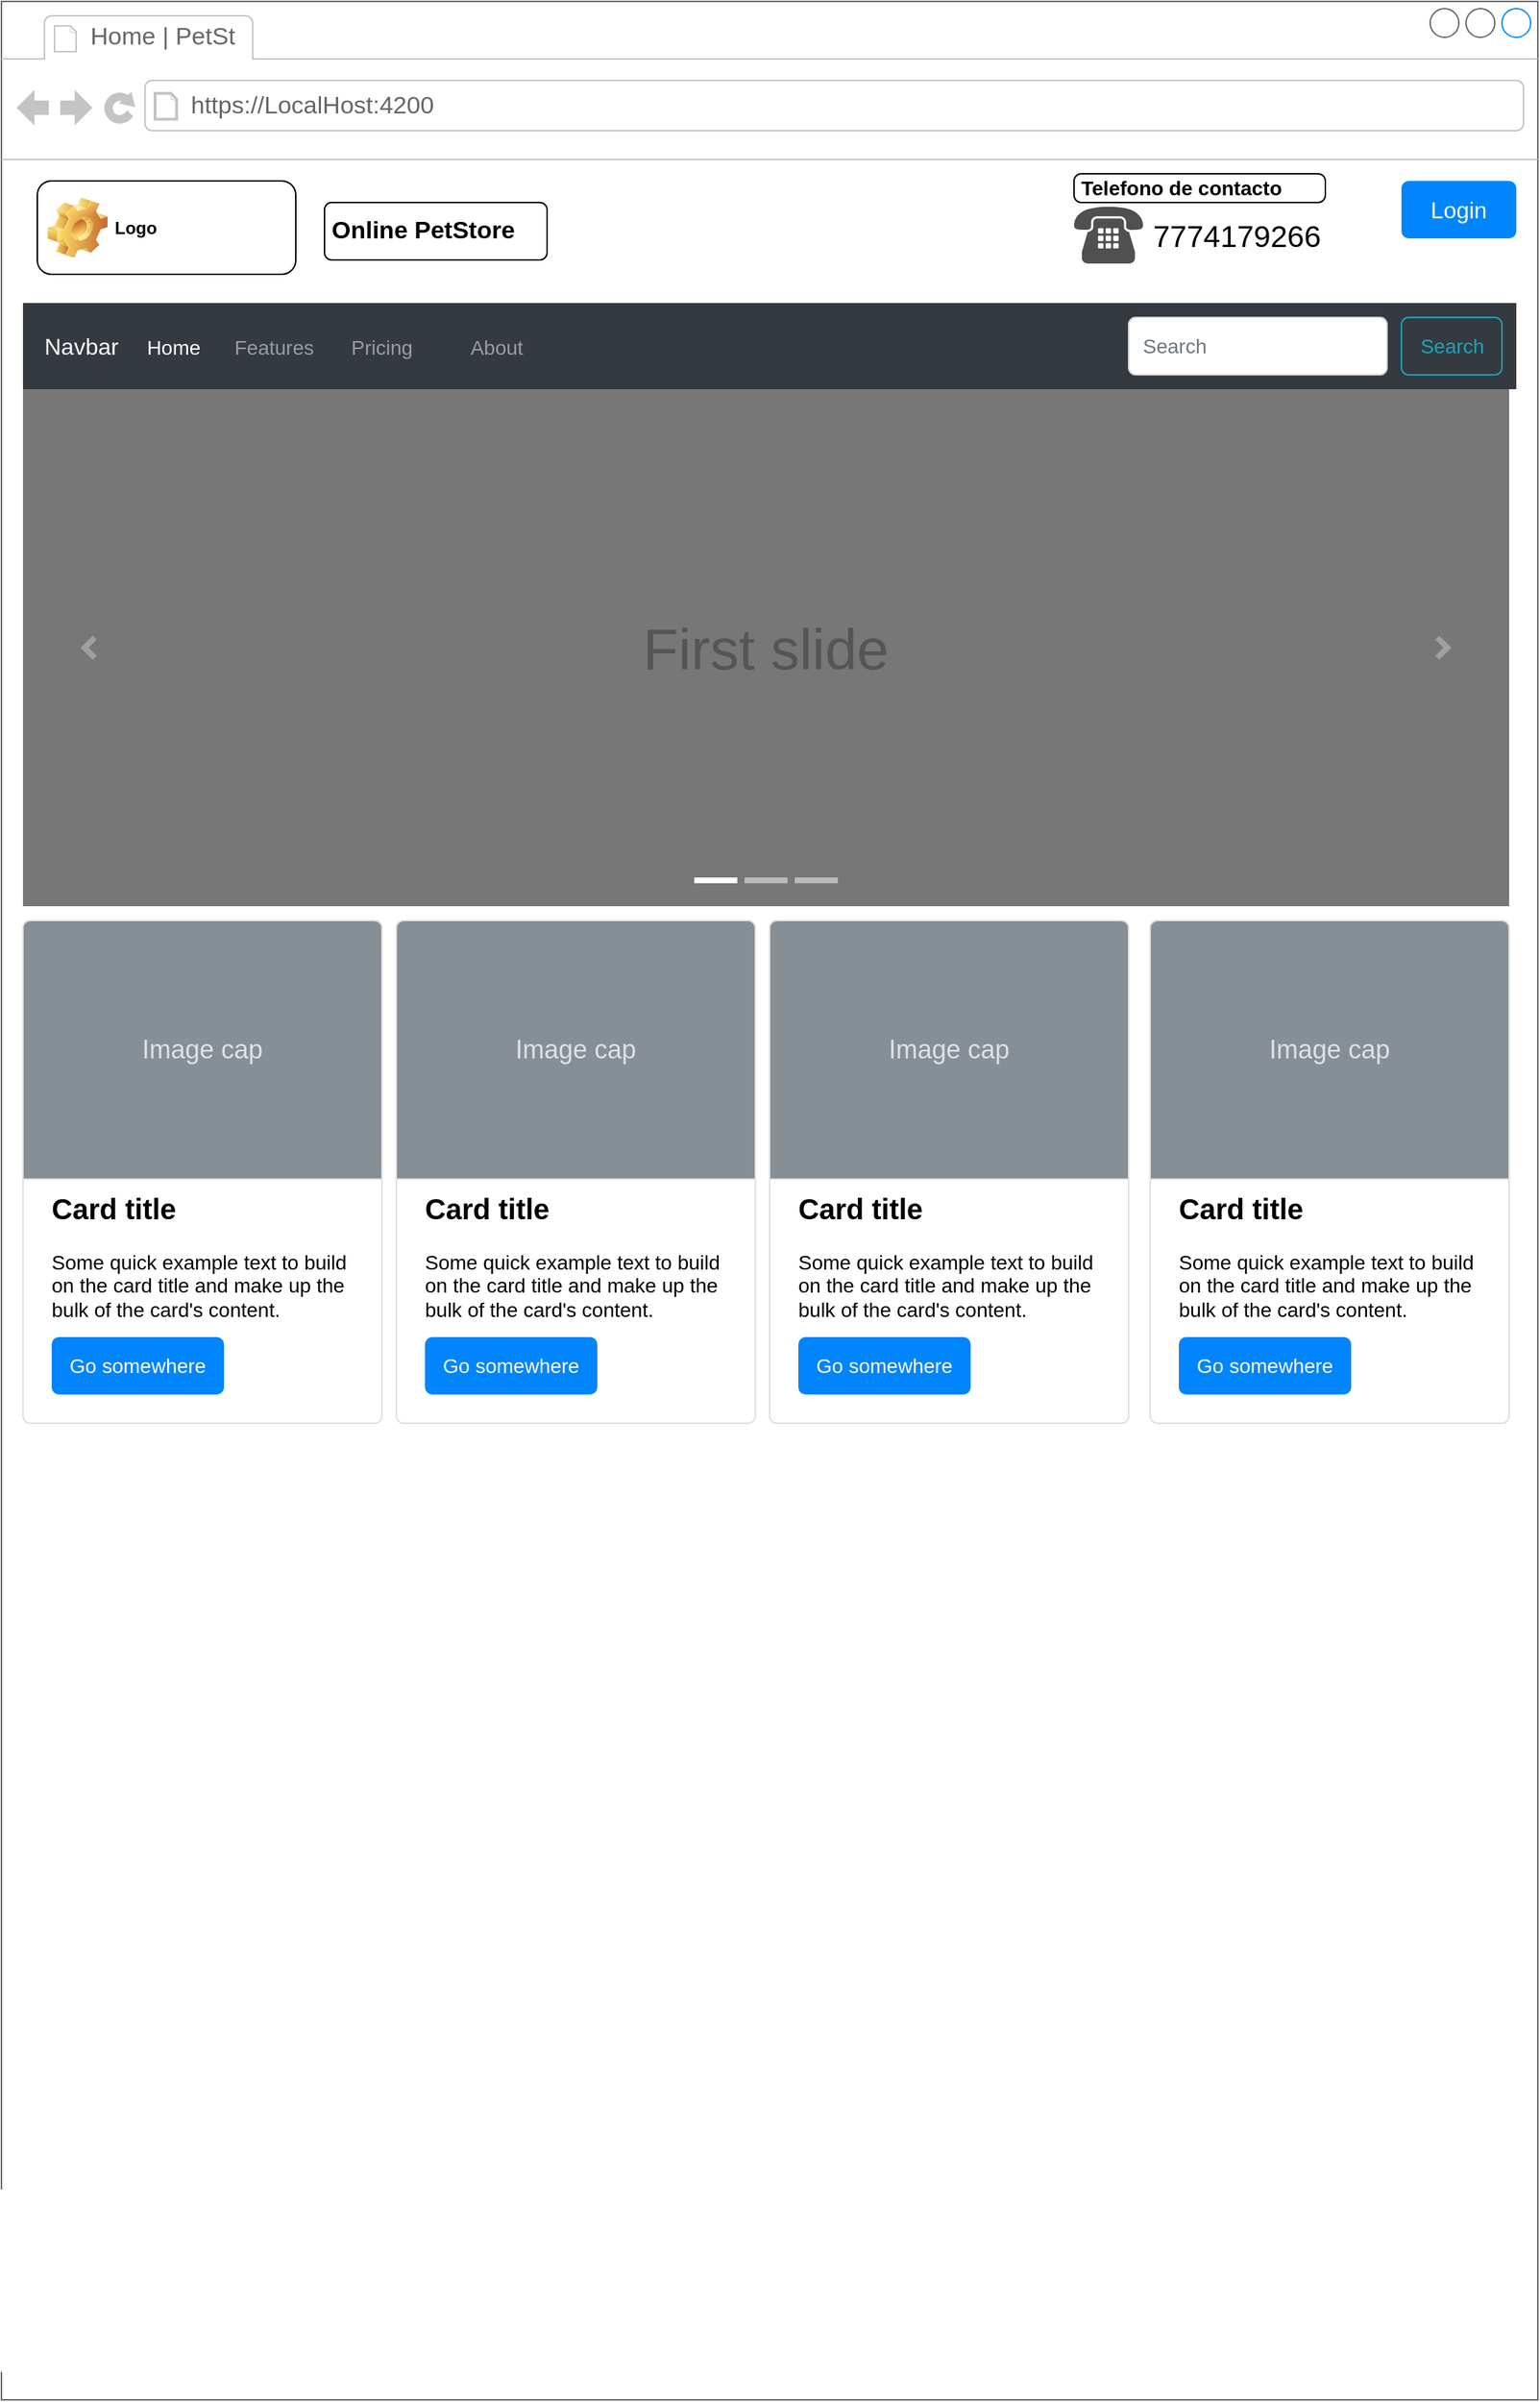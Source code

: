 <mxfile version="13.7.9" type="device"><diagram id="zE2NasVQgiUnp4YKXP2l" name="Página-1"><mxGraphModel dx="1217" dy="706" grid="1" gridSize="10" guides="1" tooltips="1" connect="1" arrows="1" fold="1" page="1" pageScale="1" pageWidth="1100" pageHeight="1700" math="0" shadow="0" extFonts="Permanent Marker^https://fonts.googleapis.com/css?family=Permanent+Marker"><root><mxCell id="0"/><mxCell id="1" parent="0"/><mxCell id="9MfZIa8AM_DJ-kzMYmWk-1" value="" style="strokeWidth=1;shadow=0;dashed=0;align=center;html=1;shape=mxgraph.mockup.containers.browserWindow;rSize=0;strokeColor=#666666;strokeColor2=#008cff;strokeColor3=#c4c4c4;mainText=,;recursiveResize=0;" vertex="1" parent="1"><mxGeometry x="15" y="20" width="1070" height="1670" as="geometry"/></mxCell><mxCell id="9MfZIa8AM_DJ-kzMYmWk-2" value="Home | PetSt" style="strokeWidth=1;shadow=0;dashed=0;align=center;html=1;shape=mxgraph.mockup.containers.anchor;fontSize=17;fontColor=#666666;align=left;" vertex="1" parent="9MfZIa8AM_DJ-kzMYmWk-1"><mxGeometry x="60" y="12" width="110" height="26" as="geometry"/></mxCell><mxCell id="9MfZIa8AM_DJ-kzMYmWk-3" value="https://LocalHost:4200" style="strokeWidth=1;shadow=0;dashed=0;align=center;html=1;shape=mxgraph.mockup.containers.anchor;rSize=0;fontSize=17;fontColor=#666666;align=left;" vertex="1" parent="9MfZIa8AM_DJ-kzMYmWk-1"><mxGeometry x="130" y="60" width="250" height="26" as="geometry"/></mxCell><mxCell id="9MfZIa8AM_DJ-kzMYmWk-5" value="Logo" style="label;whiteSpace=wrap;html=1;image=img/clipart/Gear_128x128.png" vertex="1" parent="9MfZIa8AM_DJ-kzMYmWk-1"><mxGeometry x="25" y="125" width="180" height="65" as="geometry"/></mxCell><mxCell id="9MfZIa8AM_DJ-kzMYmWk-6" value="&lt;font style=&quot;font-size: 17px&quot;&gt;Online PetStore&lt;/font&gt;" style="html=1;shadow=0;dashed=0;shape=mxgraph.bootstrap.rrect;rSize=5;strokeWidth=1;whiteSpace=wrap;align=left;verticalAlign=middle;spacingLeft=0;fontStyle=1;fontSize=14;spacing=5;" vertex="1" parent="9MfZIa8AM_DJ-kzMYmWk-1"><mxGeometry x="225" y="140" width="155" height="40" as="geometry"/></mxCell><mxCell id="9MfZIa8AM_DJ-kzMYmWk-7" value="" style="pointerEvents=1;shadow=0;dashed=0;html=1;strokeColor=none;fillColor=#505050;labelPosition=center;verticalLabelPosition=bottom;verticalAlign=top;outlineConnect=0;align=center;shape=mxgraph.office.devices.phone_traditional;" vertex="1" parent="9MfZIa8AM_DJ-kzMYmWk-1"><mxGeometry x="747" y="142.5" width="48" height="40" as="geometry"/></mxCell><mxCell id="9MfZIa8AM_DJ-kzMYmWk-8" value="Telefono de contacto" style="html=1;shadow=0;dashed=0;shape=mxgraph.bootstrap.rrect;rSize=5;strokeWidth=1;whiteSpace=wrap;align=left;verticalAlign=middle;spacingLeft=0;fontStyle=1;fontSize=14;spacing=5;" vertex="1" parent="9MfZIa8AM_DJ-kzMYmWk-1"><mxGeometry x="747" y="120" width="175" height="20" as="geometry"/></mxCell><mxCell id="9MfZIa8AM_DJ-kzMYmWk-10" value="&lt;font style=&quot;font-size: 21px&quot;&gt;7774179266&lt;/font&gt;" style="text;html=1;resizable=0;autosize=1;align=center;verticalAlign=middle;points=[];fillColor=none;strokeColor=none;rounded=0;" vertex="1" parent="9MfZIa8AM_DJ-kzMYmWk-1"><mxGeometry x="795" y="152.5" width="130" height="20" as="geometry"/></mxCell><mxCell id="9MfZIa8AM_DJ-kzMYmWk-11" value="Login" style="html=1;shadow=0;dashed=0;shape=mxgraph.bootstrap.rrect;rSize=5;strokeColor=none;strokeWidth=1;fillColor=#0085FC;fontColor=#FFFFFF;whiteSpace=wrap;align=center;verticalAlign=middle;spacingLeft=0;fontStyle=0;fontSize=16;spacing=5;" vertex="1" parent="9MfZIa8AM_DJ-kzMYmWk-1"><mxGeometry x="975" y="125" width="80" height="40" as="geometry"/></mxCell><mxCell id="9MfZIa8AM_DJ-kzMYmWk-19" value="First slide" style="html=1;shadow=0;dashed=0;strokeColor=none;strokeWidth=1;fillColor=#777777;fontColor=#555555;whiteSpace=wrap;align=center;verticalAlign=middle;fontStyle=0;fontSize=40;" vertex="1" parent="9MfZIa8AM_DJ-kzMYmWk-1"><mxGeometry x="15" y="270" width="1035" height="360" as="geometry"/></mxCell><mxCell id="9MfZIa8AM_DJ-kzMYmWk-20" value="" style="html=1;verticalLabelPosition=bottom;labelBackgroundColor=#ffffff;verticalAlign=top;shadow=0;dashed=0;strokeWidth=4;shape=mxgraph.ios7.misc.more;strokeColor=#a0a0a0;" vertex="1" parent="9MfZIa8AM_DJ-kzMYmWk-19"><mxGeometry x="1" y="0.5" width="7" height="14" relative="1" as="geometry"><mxPoint x="-50" y="-7" as="offset"/></mxGeometry></mxCell><mxCell id="9MfZIa8AM_DJ-kzMYmWk-21" value="" style="flipH=1;html=1;verticalLabelPosition=bottom;labelBackgroundColor=#ffffff;verticalAlign=top;shadow=0;dashed=0;strokeWidth=4;shape=mxgraph.ios7.misc.more;strokeColor=#a0a0a0;" vertex="1" parent="9MfZIa8AM_DJ-kzMYmWk-19"><mxGeometry y="0.5" width="7" height="14" relative="1" as="geometry"><mxPoint x="43" y="-7" as="offset"/></mxGeometry></mxCell><mxCell id="9MfZIa8AM_DJ-kzMYmWk-22" value="" style="html=1;shadow=0;strokeColor=none;fillColor=#ffffff;" vertex="1" parent="9MfZIa8AM_DJ-kzMYmWk-19"><mxGeometry x="0.5" y="1" width="30" height="4" relative="1" as="geometry"><mxPoint x="-50" y="-20" as="offset"/></mxGeometry></mxCell><mxCell id="9MfZIa8AM_DJ-kzMYmWk-23" value="" style="html=1;shadow=0;strokeColor=none;fillColor=#BBBBBB;" vertex="1" parent="9MfZIa8AM_DJ-kzMYmWk-19"><mxGeometry x="0.5" y="1" width="30" height="4" relative="1" as="geometry"><mxPoint x="-15" y="-20" as="offset"/></mxGeometry></mxCell><mxCell id="9MfZIa8AM_DJ-kzMYmWk-24" value="" style="html=1;shadow=0;strokeColor=none;fillColor=#BBBBBB;" vertex="1" parent="9MfZIa8AM_DJ-kzMYmWk-19"><mxGeometry x="0.5" y="1" width="30" height="4" relative="1" as="geometry"><mxPoint x="20" y="-20" as="offset"/></mxGeometry></mxCell><mxCell id="9MfZIa8AM_DJ-kzMYmWk-12" value="Navbar" style="html=1;shadow=0;dashed=0;fillColor=#343A40;strokeColor=none;fontSize=16;fontColor=#ffffff;align=left;spacing=15;" vertex="1" parent="9MfZIa8AM_DJ-kzMYmWk-1"><mxGeometry x="15" y="210" width="1040" height="60" as="geometry"/></mxCell><mxCell id="9MfZIa8AM_DJ-kzMYmWk-13" value="Home" style="fillColor=none;strokeColor=none;fontSize=14;fontColor=#ffffff;align=center;" vertex="1" parent="9MfZIa8AM_DJ-kzMYmWk-12"><mxGeometry width="70" height="40" relative="1" as="geometry"><mxPoint x="70" y="10" as="offset"/></mxGeometry></mxCell><mxCell id="9MfZIa8AM_DJ-kzMYmWk-14" value="Features" style="fillColor=none;strokeColor=none;fontSize=14;fontColor=#9A9DA0;align=center;" vertex="1" parent="9MfZIa8AM_DJ-kzMYmWk-12"><mxGeometry width="70" height="40" relative="1" as="geometry"><mxPoint x="140" y="10" as="offset"/></mxGeometry></mxCell><mxCell id="9MfZIa8AM_DJ-kzMYmWk-15" value="Pricing" style="fillColor=none;strokeColor=none;fontSize=14;fontColor=#9A9DA0;align=center;spacingRight=0;" vertex="1" parent="9MfZIa8AM_DJ-kzMYmWk-12"><mxGeometry width="80" height="40" relative="1" as="geometry"><mxPoint x="210" y="10" as="offset"/></mxGeometry></mxCell><mxCell id="9MfZIa8AM_DJ-kzMYmWk-16" value="About" style="fillColor=none;strokeColor=none;fontSize=14;fontColor=#9A9DA0;align=center;" vertex="1" parent="9MfZIa8AM_DJ-kzMYmWk-12"><mxGeometry width="80" height="40" relative="1" as="geometry"><mxPoint x="290" y="10" as="offset"/></mxGeometry></mxCell><mxCell id="9MfZIa8AM_DJ-kzMYmWk-17" value="Search" style="html=1;shadow=0;dashed=0;shape=mxgraph.bootstrap.rrect;rSize=5;fontSize=14;fontColor=#1CA5B8;strokeColor=#1CA5B8;fillColor=none;" vertex="1" parent="9MfZIa8AM_DJ-kzMYmWk-12"><mxGeometry x="1" width="70" height="40" relative="1" as="geometry"><mxPoint x="-80" y="10" as="offset"/></mxGeometry></mxCell><mxCell id="9MfZIa8AM_DJ-kzMYmWk-18" value="Search" style="html=1;shadow=0;dashed=0;shape=mxgraph.bootstrap.rrect;rSize=5;fontSize=14;fontColor=#6C767D;strokeColor=#CED4DA;fillColor=#ffffff;align=left;spacing=10;" vertex="1" parent="9MfZIa8AM_DJ-kzMYmWk-12"><mxGeometry x="1" width="180" height="40" relative="1" as="geometry"><mxPoint x="-270" y="10" as="offset"/></mxGeometry></mxCell><mxCell id="9MfZIa8AM_DJ-kzMYmWk-25" value="&lt;b&gt;&lt;font style=&quot;font-size: 20px&quot;&gt;Card title&lt;/font&gt;&lt;/b&gt;&lt;br style=&quot;font-size: 14px&quot;&gt;&lt;br style=&quot;font-size: 14px&quot;&gt;Some quick example text to build on the card title and make up the bulk of the card's content." style="html=1;shadow=0;dashed=0;shape=mxgraph.bootstrap.rrect;rSize=5;strokeColor=#DFDFDF;html=1;whiteSpace=wrap;fillColor=#ffffff;fontColor=#000000;verticalAlign=bottom;align=left;spacing=20;spacingBottom=50;fontSize=14;" vertex="1" parent="9MfZIa8AM_DJ-kzMYmWk-1"><mxGeometry x="15" y="640" width="250" height="350" as="geometry"/></mxCell><mxCell id="9MfZIa8AM_DJ-kzMYmWk-26" value="Image cap" style="html=1;shadow=0;dashed=0;shape=mxgraph.bootstrap.topButton;rSize=5;perimeter=none;whiteSpace=wrap;fillColor=#868E96;strokeColor=#DFDFDF;fontColor=#DEE2E6;resizeWidth=1;fontSize=18;" vertex="1" parent="9MfZIa8AM_DJ-kzMYmWk-25"><mxGeometry width="250" height="180" relative="1" as="geometry"/></mxCell><mxCell id="9MfZIa8AM_DJ-kzMYmWk-27" value="Go somewhere" style="html=1;shadow=0;dashed=0;shape=mxgraph.bootstrap.rrect;rSize=5;perimeter=none;whiteSpace=wrap;fillColor=#0085FC;strokeColor=none;fontColor=#ffffff;resizeWidth=1;fontSize=14;" vertex="1" parent="9MfZIa8AM_DJ-kzMYmWk-25"><mxGeometry y="1" width="120" height="40" relative="1" as="geometry"><mxPoint x="20" y="-60" as="offset"/></mxGeometry></mxCell><mxCell id="9MfZIa8AM_DJ-kzMYmWk-28" value="&lt;b&gt;&lt;font style=&quot;font-size: 20px&quot;&gt;Card title&lt;/font&gt;&lt;/b&gt;&lt;br style=&quot;font-size: 14px&quot;&gt;&lt;br style=&quot;font-size: 14px&quot;&gt;Some quick example text to build on the card title and make up the bulk of the card's content." style="html=1;shadow=0;dashed=0;shape=mxgraph.bootstrap.rrect;rSize=5;strokeColor=#DFDFDF;html=1;whiteSpace=wrap;fillColor=#ffffff;fontColor=#000000;verticalAlign=bottom;align=left;spacing=20;spacingBottom=50;fontSize=14;" vertex="1" parent="9MfZIa8AM_DJ-kzMYmWk-1"><mxGeometry x="275" y="640" width="250" height="350" as="geometry"/></mxCell><mxCell id="9MfZIa8AM_DJ-kzMYmWk-29" value="Image cap" style="html=1;shadow=0;dashed=0;shape=mxgraph.bootstrap.topButton;rSize=5;perimeter=none;whiteSpace=wrap;fillColor=#868E96;strokeColor=#DFDFDF;fontColor=#DEE2E6;resizeWidth=1;fontSize=18;" vertex="1" parent="9MfZIa8AM_DJ-kzMYmWk-28"><mxGeometry width="250" height="180" relative="1" as="geometry"/></mxCell><mxCell id="9MfZIa8AM_DJ-kzMYmWk-30" value="Go somewhere" style="html=1;shadow=0;dashed=0;shape=mxgraph.bootstrap.rrect;rSize=5;perimeter=none;whiteSpace=wrap;fillColor=#0085FC;strokeColor=none;fontColor=#ffffff;resizeWidth=1;fontSize=14;" vertex="1" parent="9MfZIa8AM_DJ-kzMYmWk-28"><mxGeometry y="1" width="120" height="40" relative="1" as="geometry"><mxPoint x="20" y="-60" as="offset"/></mxGeometry></mxCell><mxCell id="9MfZIa8AM_DJ-kzMYmWk-31" value="&lt;b&gt;&lt;font style=&quot;font-size: 20px&quot;&gt;Card title&lt;/font&gt;&lt;/b&gt;&lt;br style=&quot;font-size: 14px&quot;&gt;&lt;br style=&quot;font-size: 14px&quot;&gt;Some quick example text to build on the card title and make up the bulk of the card's content." style="html=1;shadow=0;dashed=0;shape=mxgraph.bootstrap.rrect;rSize=5;strokeColor=#DFDFDF;html=1;whiteSpace=wrap;fillColor=#ffffff;fontColor=#000000;verticalAlign=bottom;align=left;spacing=20;spacingBottom=50;fontSize=14;" vertex="1" parent="9MfZIa8AM_DJ-kzMYmWk-1"><mxGeometry x="535" y="640" width="250" height="350" as="geometry"/></mxCell><mxCell id="9MfZIa8AM_DJ-kzMYmWk-32" value="Image cap" style="html=1;shadow=0;dashed=0;shape=mxgraph.bootstrap.topButton;rSize=5;perimeter=none;whiteSpace=wrap;fillColor=#868E96;strokeColor=#DFDFDF;fontColor=#DEE2E6;resizeWidth=1;fontSize=18;" vertex="1" parent="9MfZIa8AM_DJ-kzMYmWk-31"><mxGeometry width="250" height="180" relative="1" as="geometry"/></mxCell><mxCell id="9MfZIa8AM_DJ-kzMYmWk-33" value="Go somewhere" style="html=1;shadow=0;dashed=0;shape=mxgraph.bootstrap.rrect;rSize=5;perimeter=none;whiteSpace=wrap;fillColor=#0085FC;strokeColor=none;fontColor=#ffffff;resizeWidth=1;fontSize=14;" vertex="1" parent="9MfZIa8AM_DJ-kzMYmWk-31"><mxGeometry y="1" width="120" height="40" relative="1" as="geometry"><mxPoint x="20" y="-60" as="offset"/></mxGeometry></mxCell><mxCell id="9MfZIa8AM_DJ-kzMYmWk-34" value="&lt;b&gt;&lt;font style=&quot;font-size: 20px&quot;&gt;Card title&lt;/font&gt;&lt;/b&gt;&lt;br style=&quot;font-size: 14px&quot;&gt;&lt;br style=&quot;font-size: 14px&quot;&gt;Some quick example text to build on the card title and make up the bulk of the card's content." style="html=1;shadow=0;dashed=0;shape=mxgraph.bootstrap.rrect;rSize=5;strokeColor=#DFDFDF;html=1;whiteSpace=wrap;fillColor=#ffffff;fontColor=#000000;verticalAlign=bottom;align=left;spacing=20;spacingBottom=50;fontSize=14;" vertex="1" parent="9MfZIa8AM_DJ-kzMYmWk-1"><mxGeometry x="800" y="640" width="250" height="350" as="geometry"/></mxCell><mxCell id="9MfZIa8AM_DJ-kzMYmWk-35" value="Image cap" style="html=1;shadow=0;dashed=0;shape=mxgraph.bootstrap.topButton;rSize=5;perimeter=none;whiteSpace=wrap;fillColor=#868E96;strokeColor=#DFDFDF;fontColor=#DEE2E6;resizeWidth=1;fontSize=18;" vertex="1" parent="9MfZIa8AM_DJ-kzMYmWk-34"><mxGeometry width="250" height="180" relative="1" as="geometry"/></mxCell><mxCell id="9MfZIa8AM_DJ-kzMYmWk-36" value="Go somewhere" style="html=1;shadow=0;dashed=0;shape=mxgraph.bootstrap.rrect;rSize=5;perimeter=none;whiteSpace=wrap;fillColor=#0085FC;strokeColor=none;fontColor=#ffffff;resizeWidth=1;fontSize=14;" vertex="1" parent="9MfZIa8AM_DJ-kzMYmWk-34"><mxGeometry y="1" width="120" height="40" relative="1" as="geometry"><mxPoint x="20" y="-60" as="offset"/></mxGeometry></mxCell></root></mxGraphModel></diagram></mxfile>
